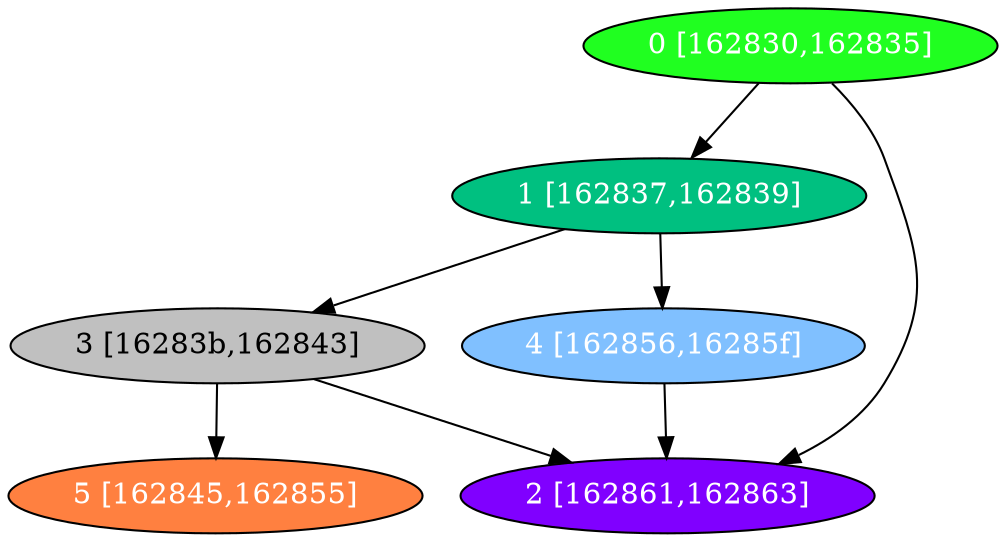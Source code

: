 diGraph libnss3{
	libnss3_0  [style=filled fillcolor="#20FF20" fontcolor="#ffffff" shape=oval label="0 [162830,162835]"]
	libnss3_1  [style=filled fillcolor="#00C080" fontcolor="#ffffff" shape=oval label="1 [162837,162839]"]
	libnss3_2  [style=filled fillcolor="#8000FF" fontcolor="#ffffff" shape=oval label="2 [162861,162863]"]
	libnss3_3  [style=filled fillcolor="#C0C0C0" fontcolor="#000000" shape=oval label="3 [16283b,162843]"]
	libnss3_4  [style=filled fillcolor="#80C0FF" fontcolor="#ffffff" shape=oval label="4 [162856,16285f]"]
	libnss3_5  [style=filled fillcolor="#FF8040" fontcolor="#ffffff" shape=oval label="5 [162845,162855]"]

	libnss3_0 -> libnss3_1
	libnss3_0 -> libnss3_2
	libnss3_1 -> libnss3_3
	libnss3_1 -> libnss3_4
	libnss3_3 -> libnss3_2
	libnss3_3 -> libnss3_5
	libnss3_4 -> libnss3_2
}